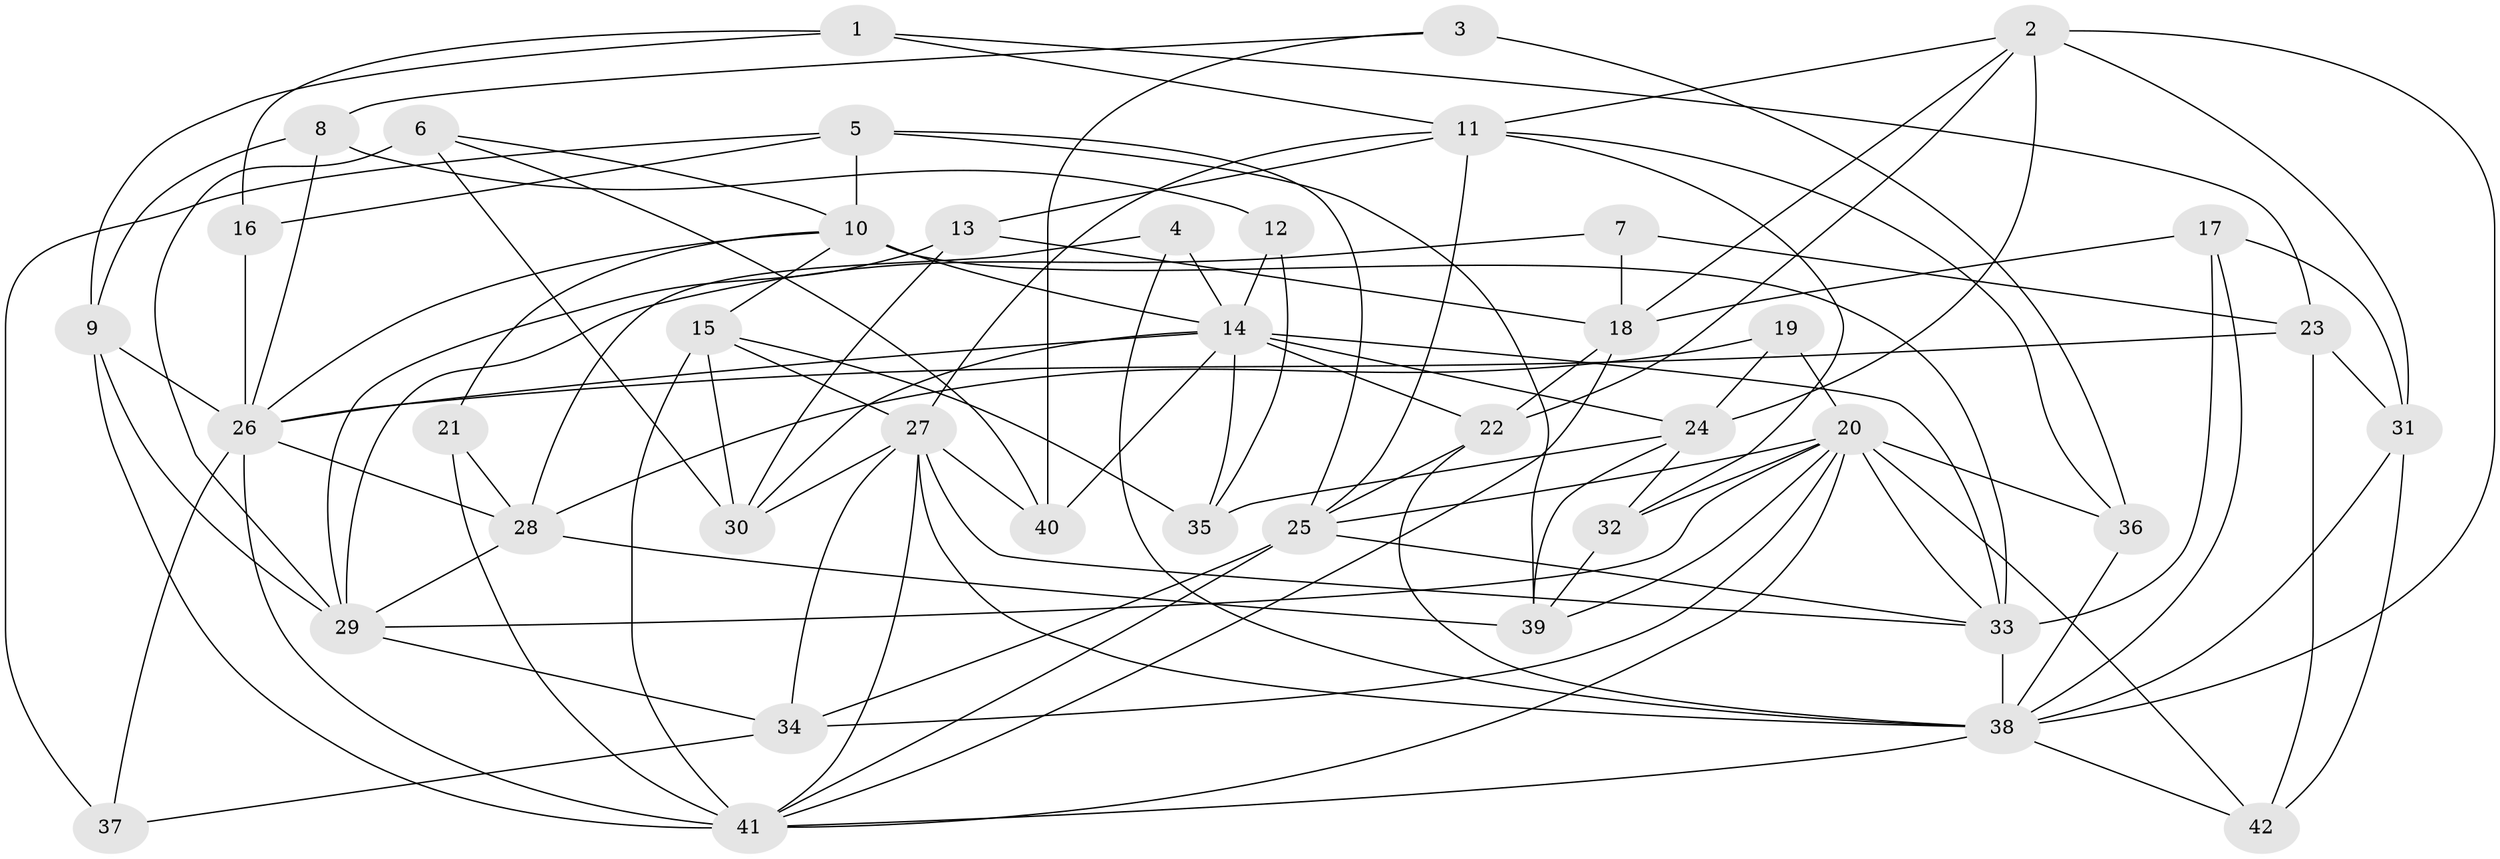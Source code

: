 // original degree distribution, {3: 0.27380952380952384, 4: 0.2619047619047619, 2: 0.14285714285714285, 8: 0.023809523809523808, 5: 0.15476190476190477, 6: 0.11904761904761904, 7: 0.023809523809523808}
// Generated by graph-tools (version 1.1) at 2025/01/03/09/25 03:01:58]
// undirected, 42 vertices, 112 edges
graph export_dot {
graph [start="1"]
  node [color=gray90,style=filled];
  1;
  2;
  3;
  4;
  5;
  6;
  7;
  8;
  9;
  10;
  11;
  12;
  13;
  14;
  15;
  16;
  17;
  18;
  19;
  20;
  21;
  22;
  23;
  24;
  25;
  26;
  27;
  28;
  29;
  30;
  31;
  32;
  33;
  34;
  35;
  36;
  37;
  38;
  39;
  40;
  41;
  42;
  1 -- 9 [weight=1.0];
  1 -- 11 [weight=1.0];
  1 -- 16 [weight=1.0];
  1 -- 23 [weight=1.0];
  2 -- 11 [weight=1.0];
  2 -- 18 [weight=1.0];
  2 -- 22 [weight=1.0];
  2 -- 24 [weight=2.0];
  2 -- 31 [weight=2.0];
  2 -- 38 [weight=1.0];
  3 -- 8 [weight=1.0];
  3 -- 36 [weight=2.0];
  3 -- 40 [weight=1.0];
  4 -- 14 [weight=1.0];
  4 -- 28 [weight=1.0];
  4 -- 38 [weight=1.0];
  5 -- 10 [weight=1.0];
  5 -- 16 [weight=1.0];
  5 -- 25 [weight=1.0];
  5 -- 37 [weight=1.0];
  5 -- 39 [weight=1.0];
  6 -- 10 [weight=1.0];
  6 -- 29 [weight=2.0];
  6 -- 30 [weight=1.0];
  6 -- 40 [weight=1.0];
  7 -- 18 [weight=2.0];
  7 -- 23 [weight=1.0];
  7 -- 29 [weight=1.0];
  8 -- 9 [weight=1.0];
  8 -- 12 [weight=1.0];
  8 -- 26 [weight=1.0];
  9 -- 26 [weight=1.0];
  9 -- 29 [weight=1.0];
  9 -- 41 [weight=1.0];
  10 -- 14 [weight=1.0];
  10 -- 15 [weight=1.0];
  10 -- 21 [weight=1.0];
  10 -- 26 [weight=1.0];
  10 -- 33 [weight=1.0];
  11 -- 13 [weight=1.0];
  11 -- 25 [weight=1.0];
  11 -- 27 [weight=1.0];
  11 -- 32 [weight=1.0];
  11 -- 36 [weight=1.0];
  12 -- 14 [weight=1.0];
  12 -- 35 [weight=1.0];
  13 -- 18 [weight=1.0];
  13 -- 29 [weight=1.0];
  13 -- 30 [weight=1.0];
  14 -- 22 [weight=1.0];
  14 -- 24 [weight=1.0];
  14 -- 26 [weight=1.0];
  14 -- 30 [weight=1.0];
  14 -- 33 [weight=1.0];
  14 -- 35 [weight=1.0];
  14 -- 40 [weight=1.0];
  15 -- 27 [weight=1.0];
  15 -- 30 [weight=1.0];
  15 -- 35 [weight=1.0];
  15 -- 41 [weight=2.0];
  16 -- 26 [weight=1.0];
  17 -- 18 [weight=1.0];
  17 -- 31 [weight=1.0];
  17 -- 33 [weight=1.0];
  17 -- 38 [weight=1.0];
  18 -- 22 [weight=1.0];
  18 -- 41 [weight=1.0];
  19 -- 20 [weight=1.0];
  19 -- 24 [weight=1.0];
  19 -- 28 [weight=1.0];
  20 -- 25 [weight=2.0];
  20 -- 29 [weight=1.0];
  20 -- 32 [weight=1.0];
  20 -- 33 [weight=1.0];
  20 -- 34 [weight=2.0];
  20 -- 36 [weight=1.0];
  20 -- 39 [weight=1.0];
  20 -- 41 [weight=1.0];
  20 -- 42 [weight=1.0];
  21 -- 28 [weight=1.0];
  21 -- 41 [weight=1.0];
  22 -- 25 [weight=1.0];
  22 -- 38 [weight=1.0];
  23 -- 26 [weight=1.0];
  23 -- 31 [weight=1.0];
  23 -- 42 [weight=1.0];
  24 -- 32 [weight=1.0];
  24 -- 35 [weight=2.0];
  24 -- 39 [weight=1.0];
  25 -- 33 [weight=1.0];
  25 -- 34 [weight=1.0];
  25 -- 41 [weight=1.0];
  26 -- 28 [weight=2.0];
  26 -- 37 [weight=1.0];
  26 -- 41 [weight=1.0];
  27 -- 30 [weight=1.0];
  27 -- 33 [weight=1.0];
  27 -- 34 [weight=1.0];
  27 -- 38 [weight=1.0];
  27 -- 40 [weight=1.0];
  27 -- 41 [weight=1.0];
  28 -- 29 [weight=1.0];
  28 -- 39 [weight=1.0];
  29 -- 34 [weight=1.0];
  31 -- 38 [weight=1.0];
  31 -- 42 [weight=1.0];
  32 -- 39 [weight=1.0];
  33 -- 38 [weight=2.0];
  34 -- 37 [weight=1.0];
  36 -- 38 [weight=1.0];
  38 -- 41 [weight=1.0];
  38 -- 42 [weight=1.0];
}

